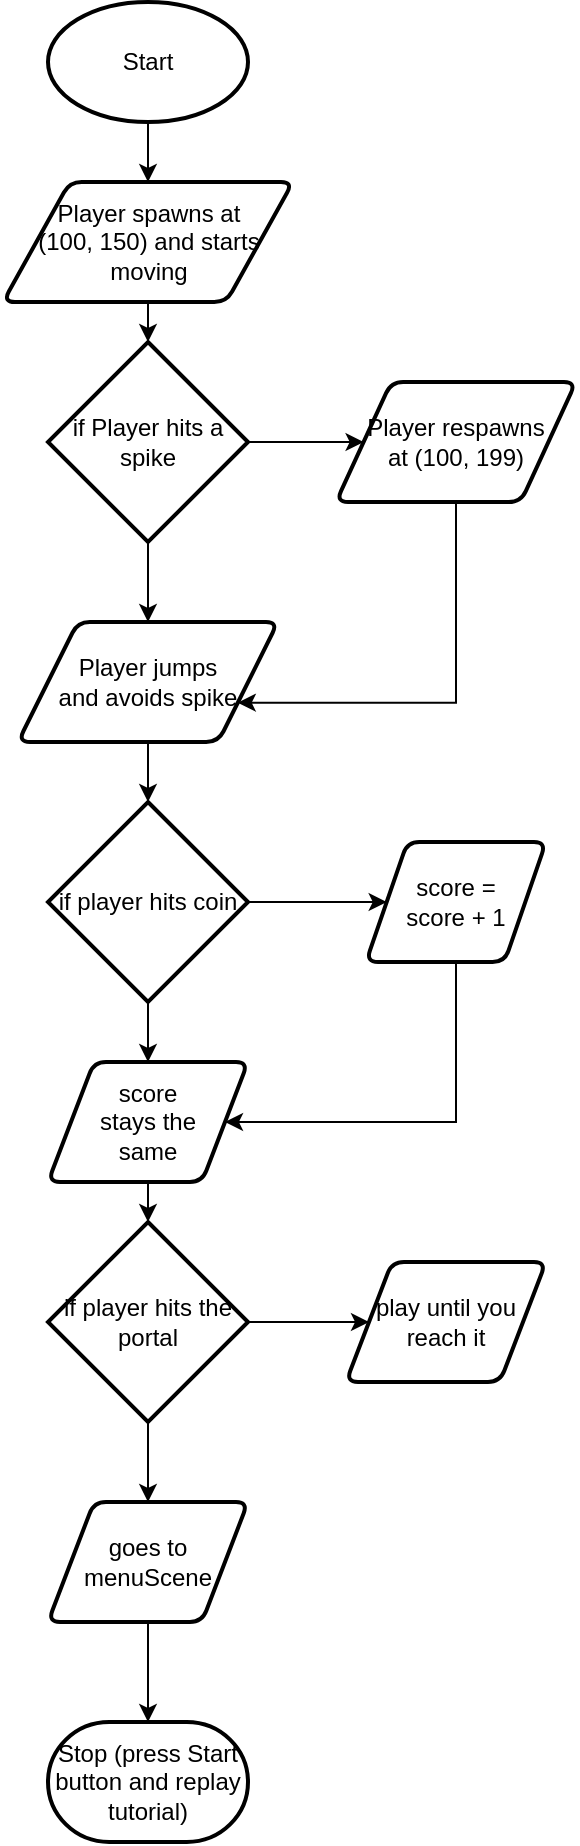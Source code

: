 <mxfile version="14.8.0" type="github">
  <diagram id="C5RBs43oDa-KdzZeNtuy" name="Page-1">
    <mxGraphModel dx="782" dy="475" grid="1" gridSize="10" guides="1" tooltips="1" connect="1" arrows="1" fold="1" page="1" pageScale="1" pageWidth="827" pageHeight="1169" math="0" shadow="0">
      <root>
        <mxCell id="WIyWlLk6GJQsqaUBKTNV-0" />
        <mxCell id="WIyWlLk6GJQsqaUBKTNV-1" parent="WIyWlLk6GJQsqaUBKTNV-0" />
        <mxCell id="uFuNA9i8frYfYMS0UgUH-12" style="edgeStyle=orthogonalEdgeStyle;rounded=0;orthogonalLoop=1;jettySize=auto;html=1;exitX=0.5;exitY=1;exitDx=0;exitDy=0;exitPerimeter=0;entryX=0.5;entryY=0;entryDx=0;entryDy=0;" edge="1" parent="WIyWlLk6GJQsqaUBKTNV-1" source="uFuNA9i8frYfYMS0UgUH-0" target="uFuNA9i8frYfYMS0UgUH-1">
          <mxGeometry relative="1" as="geometry" />
        </mxCell>
        <mxCell id="uFuNA9i8frYfYMS0UgUH-0" value="Start" style="strokeWidth=2;html=1;shape=mxgraph.flowchart.start_1;whiteSpace=wrap;" vertex="1" parent="WIyWlLk6GJQsqaUBKTNV-1">
          <mxGeometry x="270" y="80" width="100" height="60" as="geometry" />
        </mxCell>
        <mxCell id="uFuNA9i8frYfYMS0UgUH-13" style="edgeStyle=orthogonalEdgeStyle;rounded=0;orthogonalLoop=1;jettySize=auto;html=1;exitX=0.5;exitY=1;exitDx=0;exitDy=0;entryX=0.5;entryY=0;entryDx=0;entryDy=0;entryPerimeter=0;" edge="1" parent="WIyWlLk6GJQsqaUBKTNV-1" source="uFuNA9i8frYfYMS0UgUH-1" target="uFuNA9i8frYfYMS0UgUH-4">
          <mxGeometry relative="1" as="geometry" />
        </mxCell>
        <mxCell id="uFuNA9i8frYfYMS0UgUH-1" value="Player spawns at&lt;br&gt;(100, 150) and starts moving" style="shape=parallelogram;html=1;strokeWidth=2;perimeter=parallelogramPerimeter;whiteSpace=wrap;rounded=1;arcSize=12;size=0.23;" vertex="1" parent="WIyWlLk6GJQsqaUBKTNV-1">
          <mxGeometry x="247.5" y="170" width="145" height="60" as="geometry" />
        </mxCell>
        <mxCell id="uFuNA9i8frYfYMS0UgUH-14" style="edgeStyle=orthogonalEdgeStyle;rounded=0;orthogonalLoop=1;jettySize=auto;html=1;exitX=1;exitY=0.5;exitDx=0;exitDy=0;exitPerimeter=0;" edge="1" parent="WIyWlLk6GJQsqaUBKTNV-1" source="uFuNA9i8frYfYMS0UgUH-4" target="uFuNA9i8frYfYMS0UgUH-5">
          <mxGeometry relative="1" as="geometry" />
        </mxCell>
        <mxCell id="uFuNA9i8frYfYMS0UgUH-16" style="edgeStyle=orthogonalEdgeStyle;rounded=0;orthogonalLoop=1;jettySize=auto;html=1;exitX=0.5;exitY=1;exitDx=0;exitDy=0;exitPerimeter=0;entryX=0.5;entryY=0;entryDx=0;entryDy=0;" edge="1" parent="WIyWlLk6GJQsqaUBKTNV-1" source="uFuNA9i8frYfYMS0UgUH-4" target="uFuNA9i8frYfYMS0UgUH-8">
          <mxGeometry relative="1" as="geometry" />
        </mxCell>
        <mxCell id="uFuNA9i8frYfYMS0UgUH-4" value="if Player hits a spike" style="strokeWidth=2;html=1;shape=mxgraph.flowchart.decision;whiteSpace=wrap;" vertex="1" parent="WIyWlLk6GJQsqaUBKTNV-1">
          <mxGeometry x="270" y="250" width="100" height="100" as="geometry" />
        </mxCell>
        <mxCell id="uFuNA9i8frYfYMS0UgUH-15" style="edgeStyle=orthogonalEdgeStyle;rounded=0;orthogonalLoop=1;jettySize=auto;html=1;exitX=0.5;exitY=1;exitDx=0;exitDy=0;entryX=1;entryY=0.75;entryDx=0;entryDy=0;" edge="1" parent="WIyWlLk6GJQsqaUBKTNV-1" source="uFuNA9i8frYfYMS0UgUH-5" target="uFuNA9i8frYfYMS0UgUH-8">
          <mxGeometry relative="1" as="geometry">
            <Array as="points">
              <mxPoint x="474" y="430" />
            </Array>
          </mxGeometry>
        </mxCell>
        <mxCell id="uFuNA9i8frYfYMS0UgUH-5" value="Player respawns&lt;br&gt;at (100, 199)" style="shape=parallelogram;html=1;strokeWidth=2;perimeter=parallelogramPerimeter;whiteSpace=wrap;rounded=1;arcSize=12;size=0.23;" vertex="1" parent="WIyWlLk6GJQsqaUBKTNV-1">
          <mxGeometry x="414" y="270" width="120" height="60" as="geometry" />
        </mxCell>
        <mxCell id="uFuNA9i8frYfYMS0UgUH-18" style="edgeStyle=orthogonalEdgeStyle;rounded=0;orthogonalLoop=1;jettySize=auto;html=1;exitX=1;exitY=0.5;exitDx=0;exitDy=0;exitPerimeter=0;entryX=0;entryY=0.5;entryDx=0;entryDy=0;" edge="1" parent="WIyWlLk6GJQsqaUBKTNV-1" source="uFuNA9i8frYfYMS0UgUH-6" target="uFuNA9i8frYfYMS0UgUH-7">
          <mxGeometry relative="1" as="geometry" />
        </mxCell>
        <mxCell id="uFuNA9i8frYfYMS0UgUH-20" style="edgeStyle=orthogonalEdgeStyle;rounded=0;orthogonalLoop=1;jettySize=auto;html=1;exitX=0.5;exitY=1;exitDx=0;exitDy=0;exitPerimeter=0;" edge="1" parent="WIyWlLk6GJQsqaUBKTNV-1" source="uFuNA9i8frYfYMS0UgUH-6" target="uFuNA9i8frYfYMS0UgUH-10">
          <mxGeometry relative="1" as="geometry" />
        </mxCell>
        <mxCell id="uFuNA9i8frYfYMS0UgUH-6" value="if player hits coin" style="strokeWidth=2;html=1;shape=mxgraph.flowchart.decision;whiteSpace=wrap;" vertex="1" parent="WIyWlLk6GJQsqaUBKTNV-1">
          <mxGeometry x="270" y="480" width="100" height="100" as="geometry" />
        </mxCell>
        <mxCell id="uFuNA9i8frYfYMS0UgUH-19" style="edgeStyle=orthogonalEdgeStyle;rounded=0;orthogonalLoop=1;jettySize=auto;html=1;exitX=0.5;exitY=1;exitDx=0;exitDy=0;entryX=1;entryY=0.5;entryDx=0;entryDy=0;" edge="1" parent="WIyWlLk6GJQsqaUBKTNV-1" source="uFuNA9i8frYfYMS0UgUH-7" target="uFuNA9i8frYfYMS0UgUH-10">
          <mxGeometry relative="1" as="geometry">
            <Array as="points">
              <mxPoint x="474" y="640" />
            </Array>
          </mxGeometry>
        </mxCell>
        <mxCell id="uFuNA9i8frYfYMS0UgUH-7" value="score = &lt;br&gt;score + 1" style="shape=parallelogram;html=1;strokeWidth=2;perimeter=parallelogramPerimeter;whiteSpace=wrap;rounded=1;arcSize=12;size=0.23;" vertex="1" parent="WIyWlLk6GJQsqaUBKTNV-1">
          <mxGeometry x="429" y="500" width="90" height="60" as="geometry" />
        </mxCell>
        <mxCell id="uFuNA9i8frYfYMS0UgUH-17" style="edgeStyle=orthogonalEdgeStyle;rounded=0;orthogonalLoop=1;jettySize=auto;html=1;exitX=0.5;exitY=1;exitDx=0;exitDy=0;entryX=0.5;entryY=0;entryDx=0;entryDy=0;entryPerimeter=0;" edge="1" parent="WIyWlLk6GJQsqaUBKTNV-1" source="uFuNA9i8frYfYMS0UgUH-8" target="uFuNA9i8frYfYMS0UgUH-6">
          <mxGeometry relative="1" as="geometry" />
        </mxCell>
        <mxCell id="uFuNA9i8frYfYMS0UgUH-8" value="Player jumps&lt;br&gt;and avoids spike" style="shape=parallelogram;html=1;strokeWidth=2;perimeter=parallelogramPerimeter;whiteSpace=wrap;rounded=1;arcSize=12;size=0.23;" vertex="1" parent="WIyWlLk6GJQsqaUBKTNV-1">
          <mxGeometry x="255" y="390" width="130" height="60" as="geometry" />
        </mxCell>
        <mxCell id="uFuNA9i8frYfYMS0UgUH-22" style="edgeStyle=orthogonalEdgeStyle;rounded=0;orthogonalLoop=1;jettySize=auto;html=1;exitX=0.5;exitY=1;exitDx=0;exitDy=0;exitPerimeter=0;entryX=0.5;entryY=0;entryDx=0;entryDy=0;" edge="1" parent="WIyWlLk6GJQsqaUBKTNV-1" source="uFuNA9i8frYfYMS0UgUH-9" target="uFuNA9i8frYfYMS0UgUH-11">
          <mxGeometry relative="1" as="geometry" />
        </mxCell>
        <mxCell id="uFuNA9i8frYfYMS0UgUH-26" style="edgeStyle=orthogonalEdgeStyle;rounded=0;orthogonalLoop=1;jettySize=auto;html=1;exitX=1;exitY=0.5;exitDx=0;exitDy=0;exitPerimeter=0;entryX=0;entryY=0.5;entryDx=0;entryDy=0;" edge="1" parent="WIyWlLk6GJQsqaUBKTNV-1" source="uFuNA9i8frYfYMS0UgUH-9" target="uFuNA9i8frYfYMS0UgUH-25">
          <mxGeometry relative="1" as="geometry" />
        </mxCell>
        <mxCell id="uFuNA9i8frYfYMS0UgUH-9" value="if player hits the portal" style="strokeWidth=2;html=1;shape=mxgraph.flowchart.decision;whiteSpace=wrap;" vertex="1" parent="WIyWlLk6GJQsqaUBKTNV-1">
          <mxGeometry x="270" y="690" width="100" height="100" as="geometry" />
        </mxCell>
        <mxCell id="uFuNA9i8frYfYMS0UgUH-21" style="edgeStyle=orthogonalEdgeStyle;rounded=0;orthogonalLoop=1;jettySize=auto;html=1;exitX=0.5;exitY=1;exitDx=0;exitDy=0;entryX=0.5;entryY=0;entryDx=0;entryDy=0;entryPerimeter=0;" edge="1" parent="WIyWlLk6GJQsqaUBKTNV-1" source="uFuNA9i8frYfYMS0UgUH-10" target="uFuNA9i8frYfYMS0UgUH-9">
          <mxGeometry relative="1" as="geometry" />
        </mxCell>
        <mxCell id="uFuNA9i8frYfYMS0UgUH-10" value="score&lt;br&gt;stays the&lt;br&gt;same" style="shape=parallelogram;html=1;strokeWidth=2;perimeter=parallelogramPerimeter;whiteSpace=wrap;rounded=1;arcSize=12;size=0.23;" vertex="1" parent="WIyWlLk6GJQsqaUBKTNV-1">
          <mxGeometry x="270" y="610" width="100" height="60" as="geometry" />
        </mxCell>
        <mxCell id="uFuNA9i8frYfYMS0UgUH-24" style="edgeStyle=orthogonalEdgeStyle;rounded=0;orthogonalLoop=1;jettySize=auto;html=1;exitX=0.5;exitY=1;exitDx=0;exitDy=0;entryX=0.5;entryY=0;entryDx=0;entryDy=0;entryPerimeter=0;" edge="1" parent="WIyWlLk6GJQsqaUBKTNV-1" source="uFuNA9i8frYfYMS0UgUH-11" target="uFuNA9i8frYfYMS0UgUH-23">
          <mxGeometry relative="1" as="geometry" />
        </mxCell>
        <mxCell id="uFuNA9i8frYfYMS0UgUH-11" value="goes to menuScene" style="shape=parallelogram;html=1;strokeWidth=2;perimeter=parallelogramPerimeter;whiteSpace=wrap;rounded=1;arcSize=12;size=0.23;" vertex="1" parent="WIyWlLk6GJQsqaUBKTNV-1">
          <mxGeometry x="270" y="830" width="100" height="60" as="geometry" />
        </mxCell>
        <mxCell id="uFuNA9i8frYfYMS0UgUH-23" value="Stop (press Start button and replay tutorial)" style="strokeWidth=2;html=1;shape=mxgraph.flowchart.terminator;whiteSpace=wrap;" vertex="1" parent="WIyWlLk6GJQsqaUBKTNV-1">
          <mxGeometry x="270" y="940" width="100" height="60" as="geometry" />
        </mxCell>
        <mxCell id="uFuNA9i8frYfYMS0UgUH-25" value="play until you reach it" style="shape=parallelogram;html=1;strokeWidth=2;perimeter=parallelogramPerimeter;whiteSpace=wrap;rounded=1;arcSize=12;size=0.23;" vertex="1" parent="WIyWlLk6GJQsqaUBKTNV-1">
          <mxGeometry x="419" y="710" width="100" height="60" as="geometry" />
        </mxCell>
      </root>
    </mxGraphModel>
  </diagram>
</mxfile>
